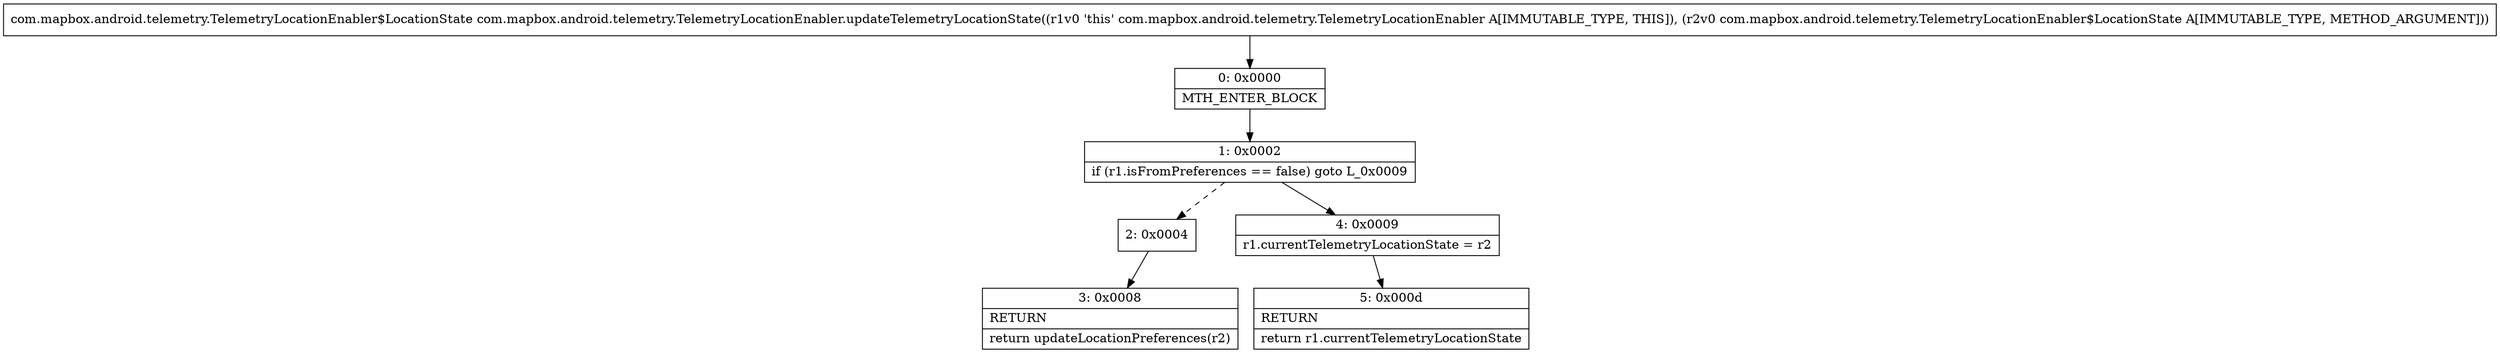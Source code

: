digraph "CFG forcom.mapbox.android.telemetry.TelemetryLocationEnabler.updateTelemetryLocationState(Lcom\/mapbox\/android\/telemetry\/TelemetryLocationEnabler$LocationState;)Lcom\/mapbox\/android\/telemetry\/TelemetryLocationEnabler$LocationState;" {
Node_0 [shape=record,label="{0\:\ 0x0000|MTH_ENTER_BLOCK\l}"];
Node_1 [shape=record,label="{1\:\ 0x0002|if (r1.isFromPreferences == false) goto L_0x0009\l}"];
Node_2 [shape=record,label="{2\:\ 0x0004}"];
Node_3 [shape=record,label="{3\:\ 0x0008|RETURN\l|return updateLocationPreferences(r2)\l}"];
Node_4 [shape=record,label="{4\:\ 0x0009|r1.currentTelemetryLocationState = r2\l}"];
Node_5 [shape=record,label="{5\:\ 0x000d|RETURN\l|return r1.currentTelemetryLocationState\l}"];
MethodNode[shape=record,label="{com.mapbox.android.telemetry.TelemetryLocationEnabler$LocationState com.mapbox.android.telemetry.TelemetryLocationEnabler.updateTelemetryLocationState((r1v0 'this' com.mapbox.android.telemetry.TelemetryLocationEnabler A[IMMUTABLE_TYPE, THIS]), (r2v0 com.mapbox.android.telemetry.TelemetryLocationEnabler$LocationState A[IMMUTABLE_TYPE, METHOD_ARGUMENT])) }"];
MethodNode -> Node_0;
Node_0 -> Node_1;
Node_1 -> Node_2[style=dashed];
Node_1 -> Node_4;
Node_2 -> Node_3;
Node_4 -> Node_5;
}

